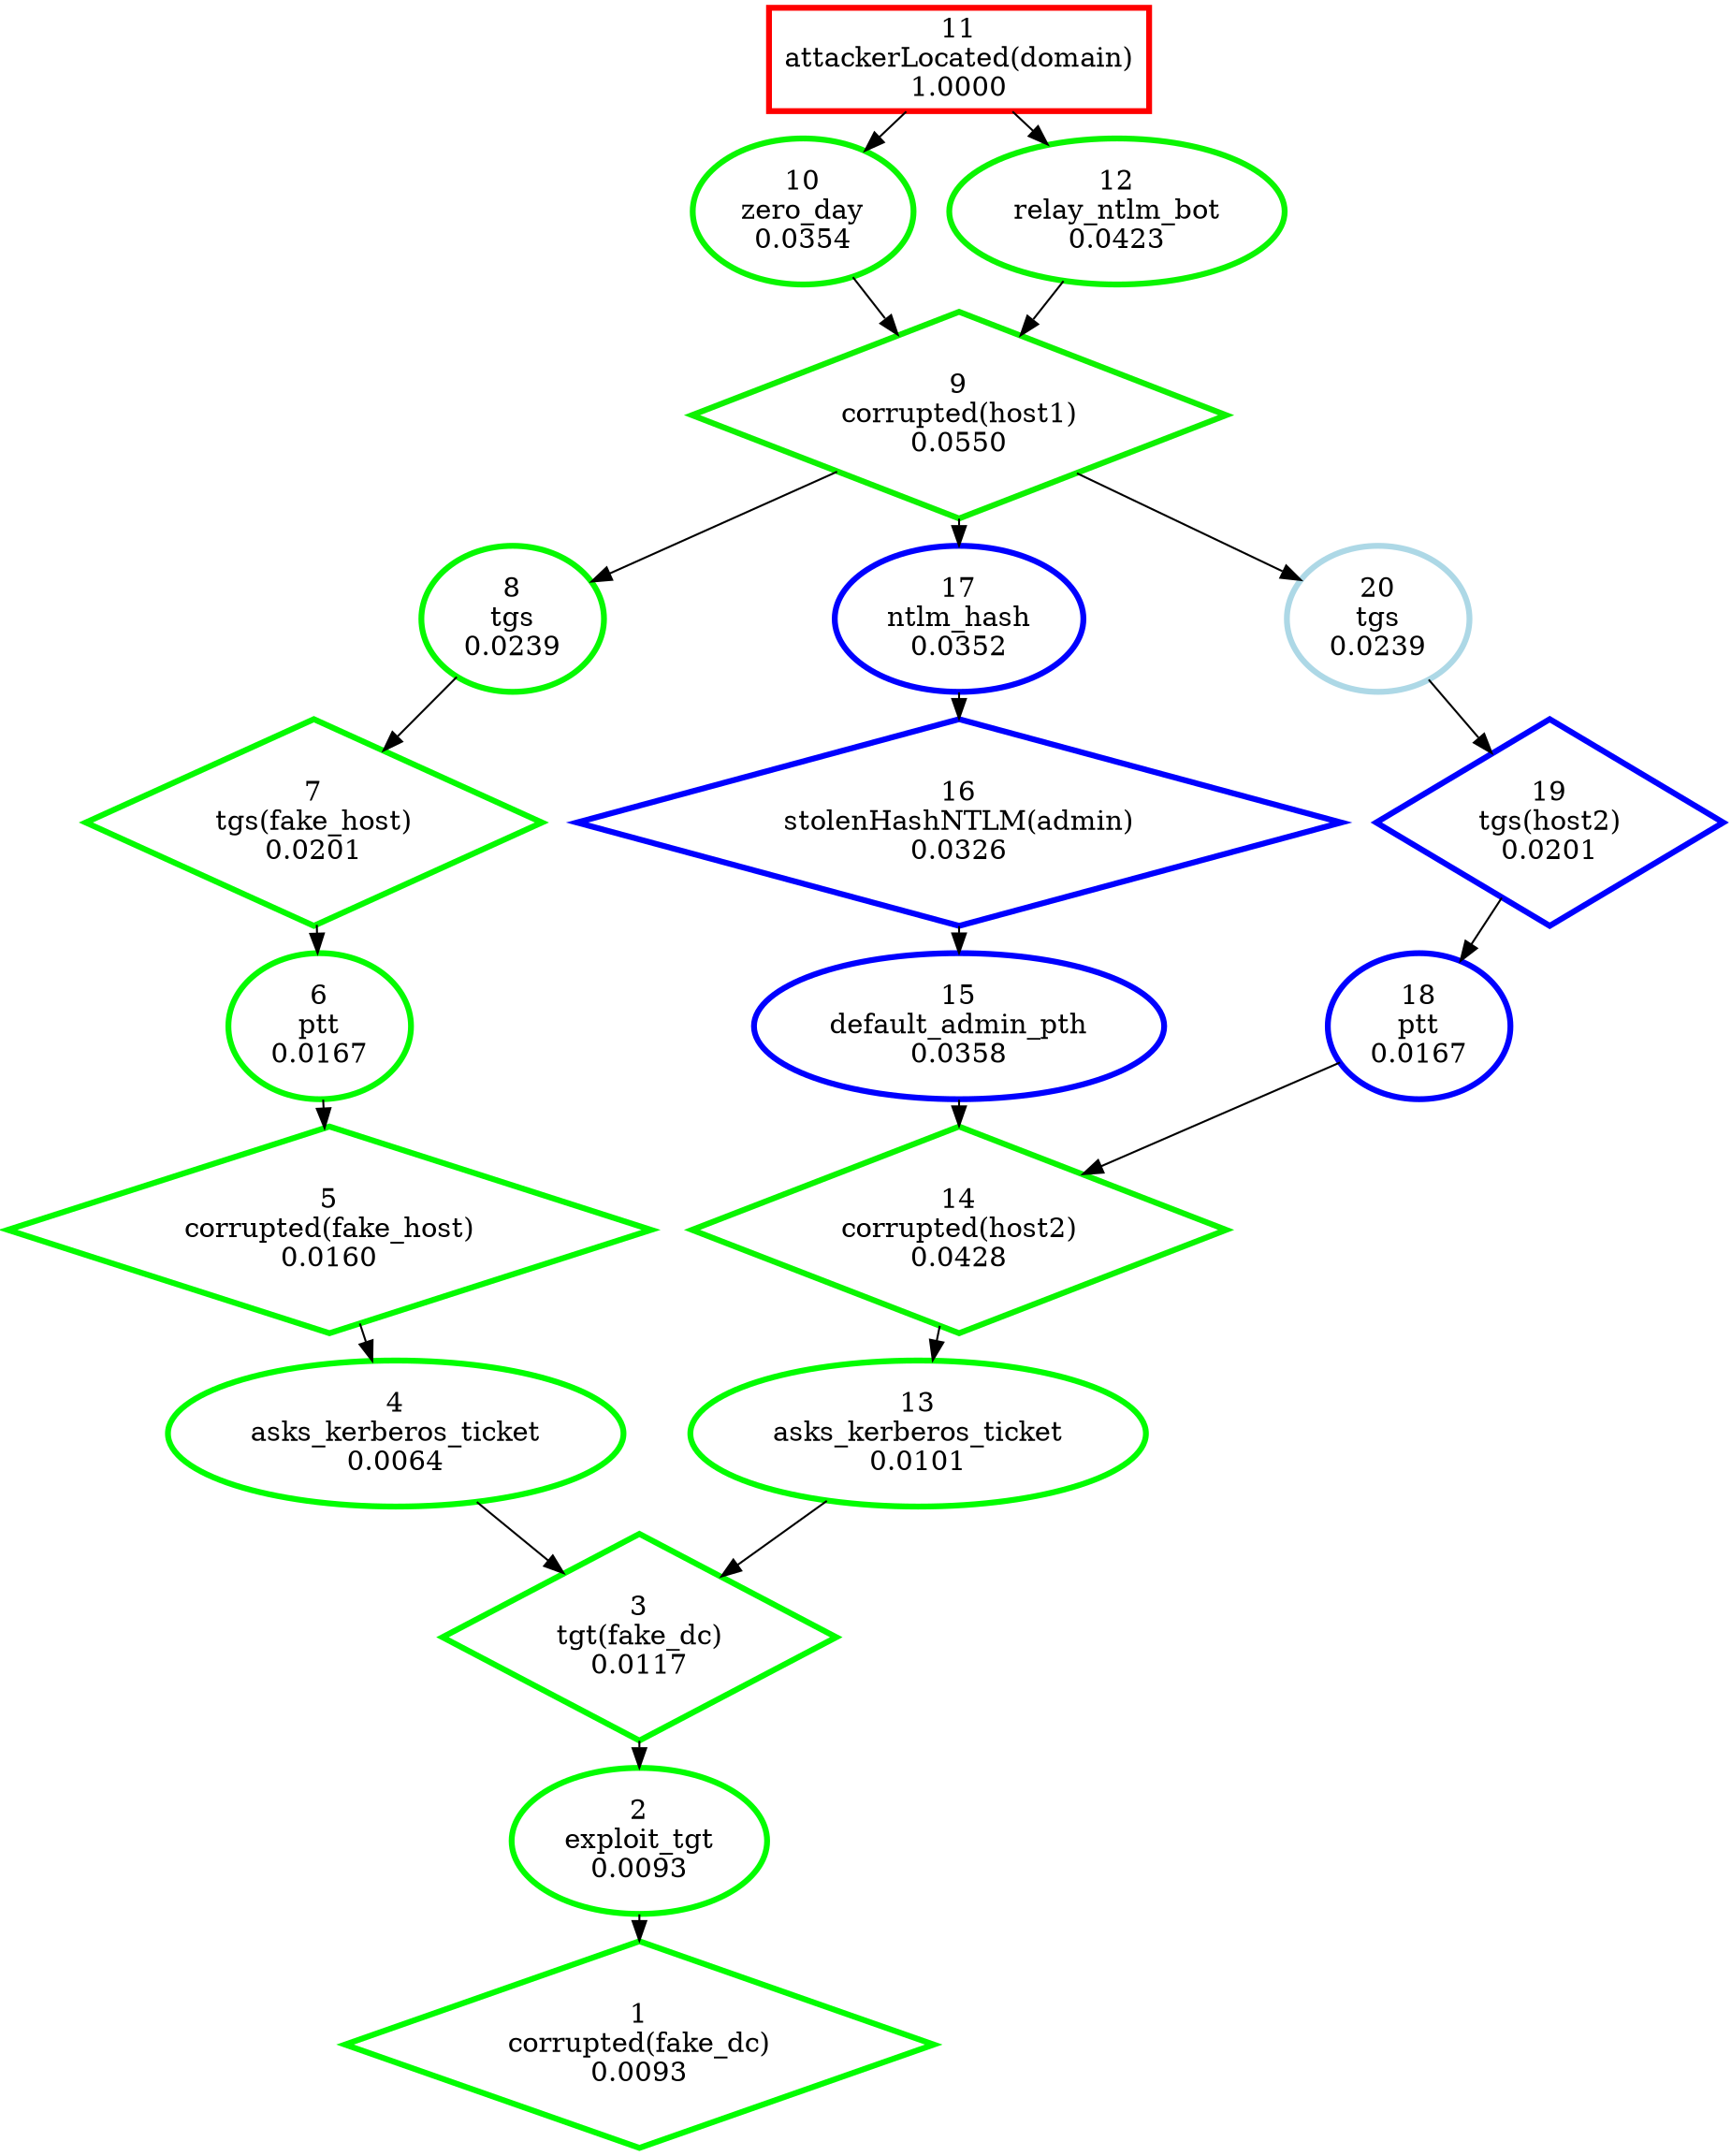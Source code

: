 digraph G {
ranksep=0.2;
  "1" [label="1\ncorrupted(fake_dc)\n0.0093", color="#02FD00", penwidth=3, shape="diamond"];
  "2" [label="2\nexploit_tgt\n0.0093", color="#02FD00", penwidth=3, shape="ellipse"];
  "3" [label="3\ntgt(fake_dc)\n0.0117", color="#02FD00", penwidth=3, shape="diamond"];
  "4" [label="4\nasks_kerberos_ticket\n0.0064", color="#01FE00", penwidth=3, shape="ellipse"];
  "5" [label="5\ncorrupted(fake_host)\n0.0160", color="#04FB00", penwidth=3, shape="diamond"];
  "6" [label="6\nptt\n0.0167", color="#04FB00", penwidth=3, shape="ellipse"];
  "7" [label="7\ntgs(fake_host)\n0.0201", color="#05FA00", penwidth=3, shape="diamond"];
  "8" [label="8\ntgs\n0.0239", color="#06F900", penwidth=3, shape="ellipse"];
  "9" [label="9\ncorrupted(host1)\n0.0550", color="#0EF100", penwidth=3, shape="diamond"];
  "10" [label="10\nzero_day\n0.0354", color="#09F600", penwidth=3, shape="ellipse"];
  "11" [label="11\nattackerLocated(domain)\n1.0000", color="#FF0000", penwidth=3, shape="box"];
  "12" [label="12\nrelay_ntlm_bot\n0.0423", color="#0AF500", penwidth=3, shape="ellipse"];
  "13" [label="13\nasks_kerberos_ticket\n0.0101", color="#02FD00", penwidth=3, shape="ellipse"];
  "14" [label="14\ncorrupted(host2)\n0.0428", color="#0AF500", penwidth=3, shape="diamond"];
  "15" [label="15\ndefault_admin_pth\n0.0358", color="blue", penwidth=3, shape="ellipse"];
  "16" [label="16\nstolenHashNTLM(admin)\n0.0326", color="blue", penwidth=3, shape="diamond"];
  "17" [label="17\nntlm_hash\n0.0352", color="blue", penwidth=3, shape="ellipse"];
  "18" [label="18\nptt\n0.0167", color="blue", penwidth=3, shape="ellipse"];
  "19" [label="19\ntgs(host2)\n0.0201", color="blue", penwidth=3, shape="diamond"];
  "20" [label="20\ntgs\n0.0239", color="lightblue", penwidth=3, shape="ellipse"];
  "11" -> "10";
  "11" -> "12";
  "10" -> "9";
  "9" -> "8";
  "9" -> "17";
  "9" -> "20";
  "12" -> "9";
  "8" -> "7";
  "7" -> "6";
  "6" -> "5";
  "5" -> "4";
  "4" -> "3";
  "3" -> "2";
  "17" -> "16";
  "16" -> "15";
  "15" -> "14";
  "14" -> "13";
  "20" -> "19";
  "19" -> "18";
  "18" -> "14";
  "13" -> "3";
  "2" -> "1";
}